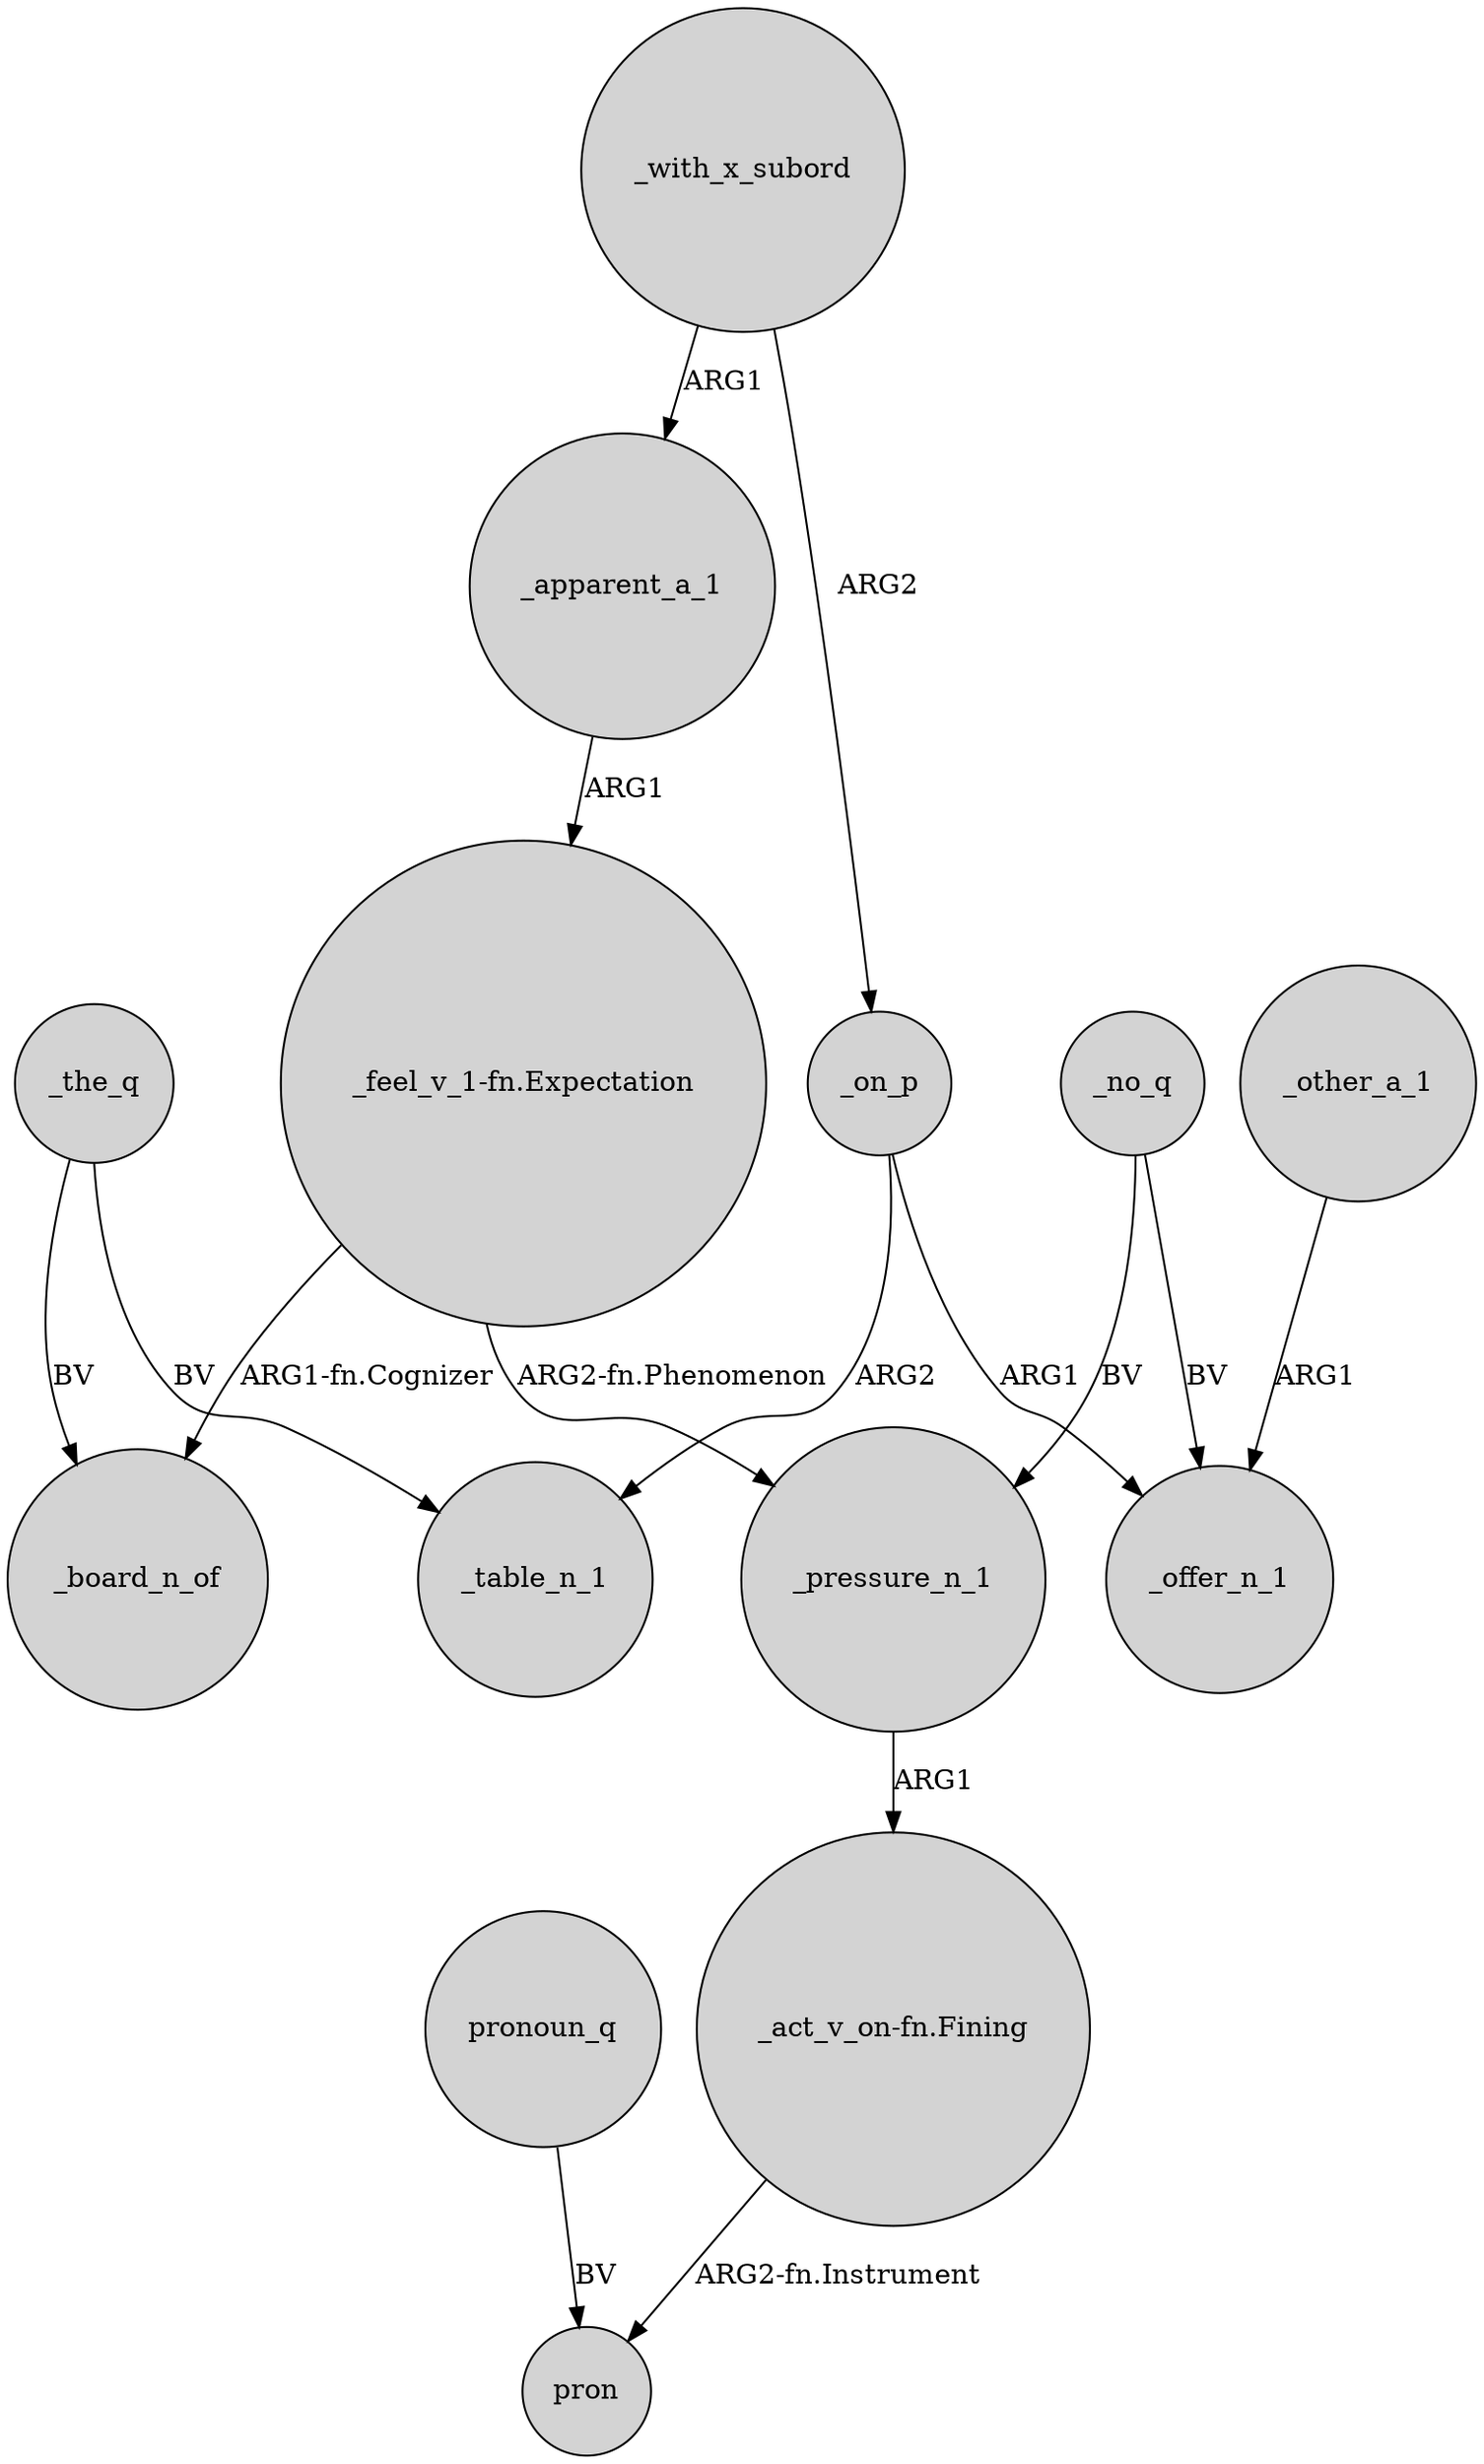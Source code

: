 digraph {
	node [shape=circle style=filled]
	_pressure_n_1 -> "_act_v_on-fn.Fining" [label=ARG1]
	_no_q -> _pressure_n_1 [label=BV]
	"_act_v_on-fn.Fining" -> pron [label="ARG2-fn.Instrument"]
	_on_p -> _offer_n_1 [label=ARG1]
	"_feel_v_1-fn.Expectation" -> _pressure_n_1 [label="ARG2-fn.Phenomenon"]
	_the_q -> _table_n_1 [label=BV]
	_the_q -> _board_n_of [label=BV]
	_with_x_subord -> _apparent_a_1 [label=ARG1]
	_with_x_subord -> _on_p [label=ARG2]
	_other_a_1 -> _offer_n_1 [label=ARG1]
	_on_p -> _table_n_1 [label=ARG2]
	"_feel_v_1-fn.Expectation" -> _board_n_of [label="ARG1-fn.Cognizer"]
	_no_q -> _offer_n_1 [label=BV]
	pronoun_q -> pron [label=BV]
	_apparent_a_1 -> "_feel_v_1-fn.Expectation" [label=ARG1]
}

